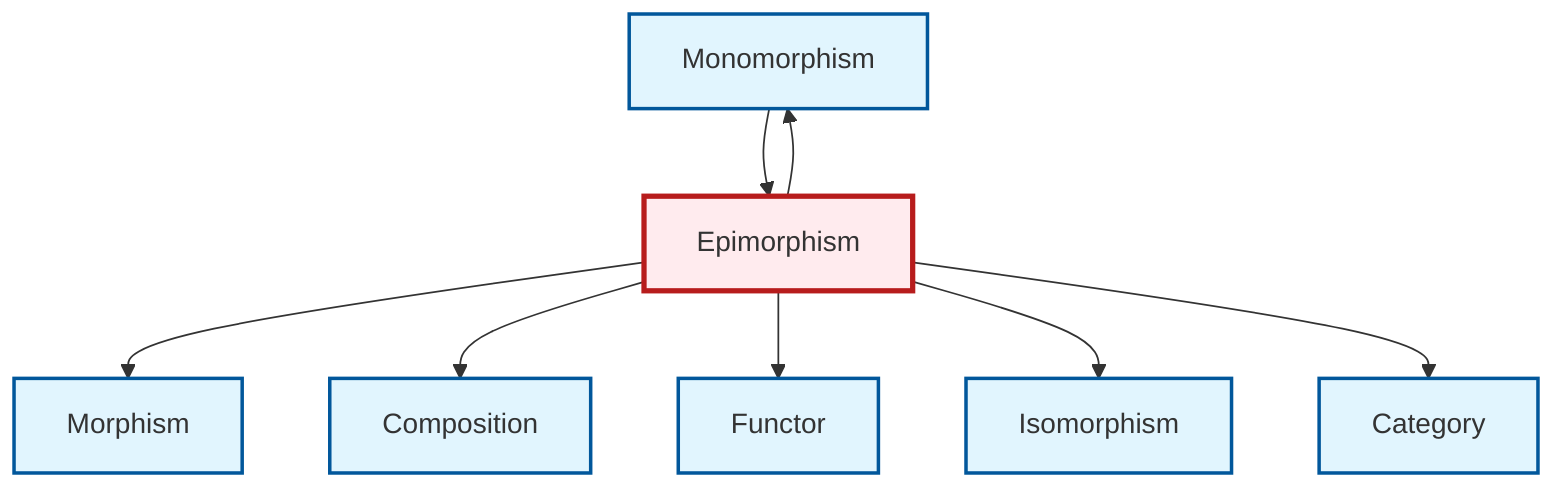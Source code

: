 graph TD
    classDef definition fill:#e1f5fe,stroke:#01579b,stroke-width:2px
    classDef theorem fill:#f3e5f5,stroke:#4a148c,stroke-width:2px
    classDef axiom fill:#fff3e0,stroke:#e65100,stroke-width:2px
    classDef example fill:#e8f5e9,stroke:#1b5e20,stroke-width:2px
    classDef current fill:#ffebee,stroke:#b71c1c,stroke-width:3px
    def-category["Category"]:::definition
    def-monomorphism["Monomorphism"]:::definition
    def-epimorphism["Epimorphism"]:::definition
    def-composition["Composition"]:::definition
    def-morphism["Morphism"]:::definition
    def-isomorphism["Isomorphism"]:::definition
    def-functor["Functor"]:::definition
    def-epimorphism --> def-morphism
    def-epimorphism --> def-composition
    def-epimorphism --> def-monomorphism
    def-epimorphism --> def-functor
    def-epimorphism --> def-isomorphism
    def-epimorphism --> def-category
    def-monomorphism --> def-epimorphism
    class def-epimorphism current